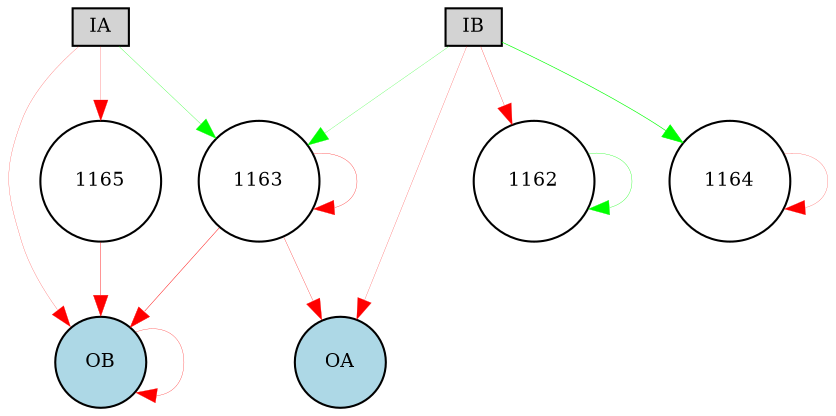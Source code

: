 digraph {
	node [fontsize=9 height=0.2 shape=circle width=0.2]
	IA [fillcolor=lightgray shape=box style=filled]
	IB [fillcolor=lightgray shape=box style=filled]
	OA [fillcolor=lightblue style=filled]
	OB [fillcolor=lightblue style=filled]
	1163 [fillcolor=white style=filled]
	1165 [fillcolor=white style=filled]
	IA -> 1163 [color=green penwidth=0.1399496479178955 style=solid]
	IA -> 1165 [color=red penwidth=0.1 style=solid]
	IB -> 1162 [color=red penwidth=0.1263673784368819 style=solid]
	IB -> 1163 [color=green penwidth=0.11350712962716003 style=solid]
	IB -> 1164 [color=green penwidth=0.30612761843568476 style=solid]
	1163 -> OA [color=red penwidth=0.13675399921477308 style=solid]
	1163 -> OB [color=red penwidth=0.21762202365929106 style=solid]
	1165 -> OB [color=red penwidth=0.19868550884165354 style=solid]
	IA -> OB [color=red penwidth=0.1 style=solid]
	IB -> OA [color=red penwidth=0.1 style=solid]
	OB -> OB [color=red penwidth=0.1339401630269915 style=solid]
	1162 -> 1162 [color=green penwidth=0.1594473567559517 style=solid]
	1163 -> 1163 [color=red penwidth=0.14537729282495554 style=solid]
	1164 -> 1164 [color=red penwidth=0.1 style=solid]
}
